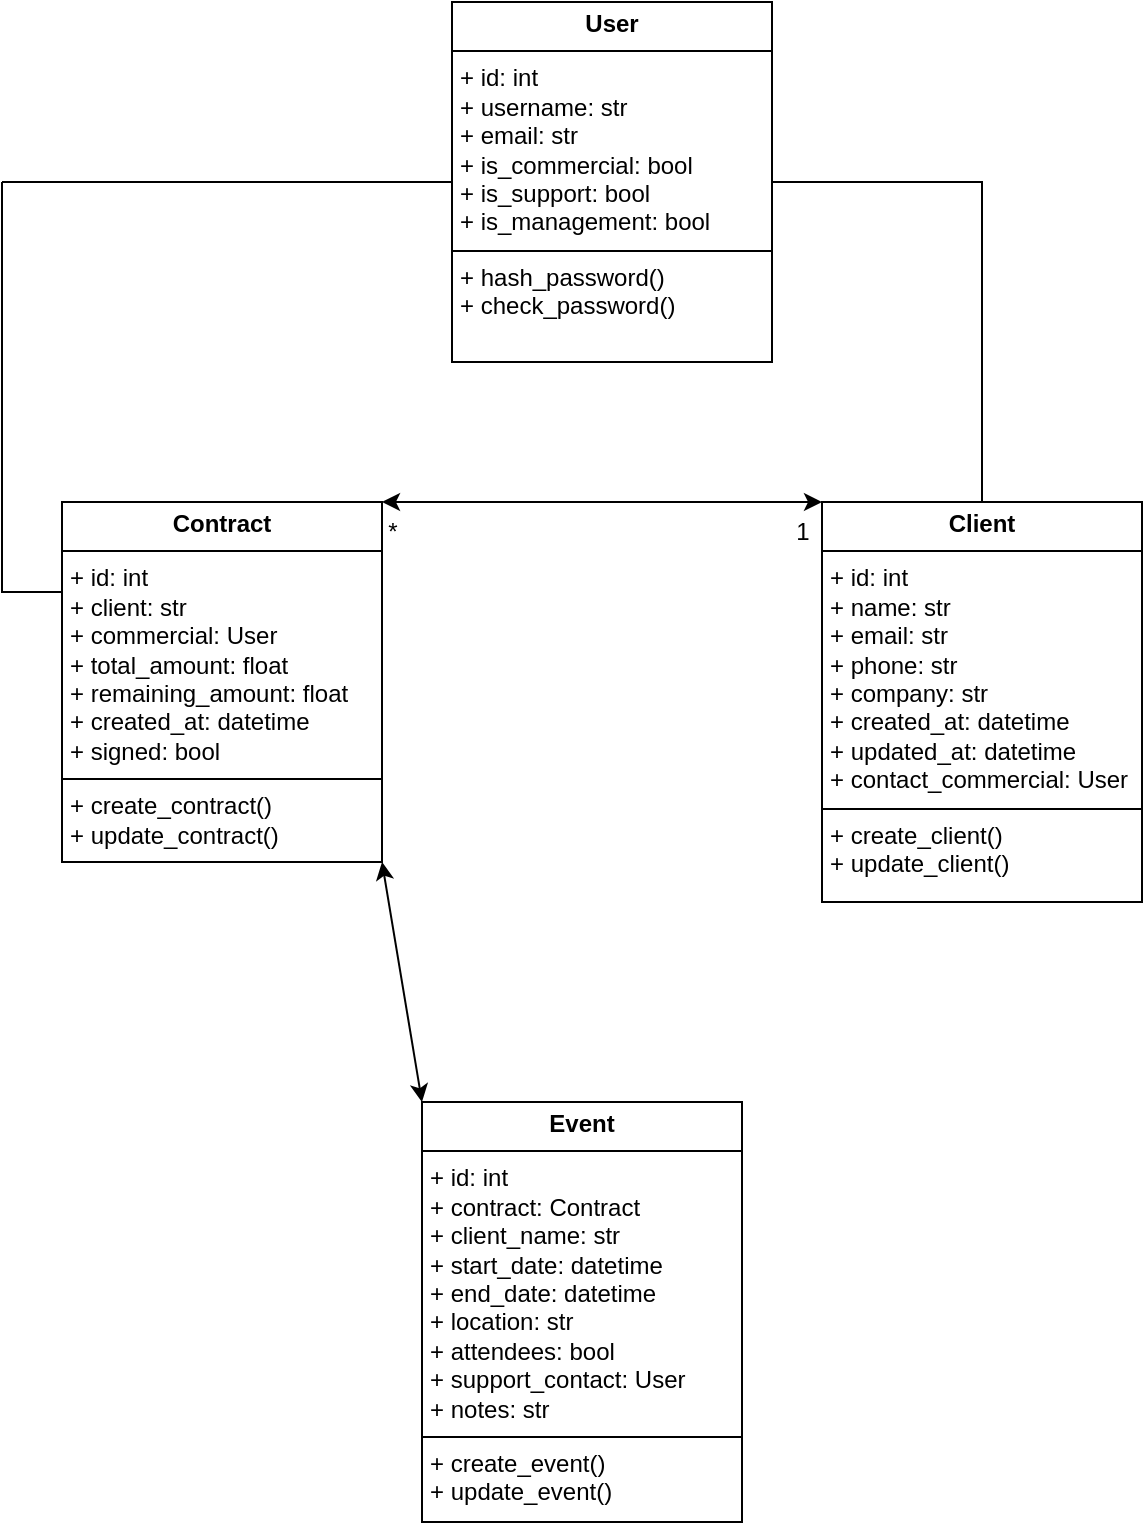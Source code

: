 <mxfile version="26.1.1">
  <diagram name="Page-1" id="2M1tRfpNBBglX-NNmwF5">
    <mxGraphModel dx="2074" dy="1197" grid="1" gridSize="10" guides="1" tooltips="1" connect="1" arrows="1" fold="1" page="1" pageScale="1" pageWidth="1169" pageHeight="827" math="0" shadow="0">
      <root>
        <mxCell id="0" />
        <mxCell id="1" parent="0" />
        <mxCell id="fpDSfz5XL7jFSQ9NY86C-1" value="&lt;p style=&quot;margin:0px;margin-top:4px;text-align:center;&quot;&gt;&lt;b&gt;User&lt;/b&gt;&lt;/p&gt;&lt;hr size=&quot;1&quot; style=&quot;border-style:solid;&quot;&gt;&lt;p style=&quot;margin:0px;margin-left:4px;&quot;&gt;+ id: int&lt;/p&gt;&lt;p style=&quot;margin:0px;margin-left:4px;&quot;&gt;+ username: str&lt;/p&gt;&lt;p style=&quot;margin:0px;margin-left:4px;&quot;&gt;+ email: str&lt;/p&gt;&lt;p style=&quot;margin:0px;margin-left:4px;&quot;&gt;+ is_commercial: bool&lt;/p&gt;&lt;p style=&quot;margin:0px;margin-left:4px;&quot;&gt;+ is_support: bool&lt;/p&gt;&lt;p style=&quot;margin:0px;margin-left:4px;&quot;&gt;+ is_management: bool&lt;/p&gt;&lt;hr size=&quot;1&quot; style=&quot;border-style:solid;&quot;&gt;&lt;p style=&quot;margin:0px;margin-left:4px;&quot;&gt;+ hash_password()&lt;/p&gt;&lt;p style=&quot;margin:0px;margin-left:4px;&quot;&gt;+ check_password()&lt;/p&gt;" style="verticalAlign=top;align=left;overflow=fill;html=1;whiteSpace=wrap;" parent="1" vertex="1">
          <mxGeometry x="425" y="30" width="160" height="180" as="geometry" />
        </mxCell>
        <mxCell id="fpDSfz5XL7jFSQ9NY86C-2" value="&lt;p style=&quot;margin:0px;margin-top:4px;text-align:center;&quot;&gt;&lt;b&gt;Client&lt;/b&gt;&lt;/p&gt;&lt;hr size=&quot;1&quot; style=&quot;border-style:solid;&quot;&gt;&lt;p style=&quot;margin:0px;margin-left:4px;&quot;&gt;+ id: int&lt;/p&gt;&lt;p style=&quot;margin:0px;margin-left:4px;&quot;&gt;+ name: str&lt;/p&gt;&lt;p style=&quot;margin:0px;margin-left:4px;&quot;&gt;+ email: str&lt;/p&gt;&lt;p style=&quot;margin:0px;margin-left:4px;&quot;&gt;+ phone: str&lt;/p&gt;&lt;p style=&quot;margin:0px;margin-left:4px;&quot;&gt;+ company: str&lt;/p&gt;&lt;p style=&quot;margin:0px;margin-left:4px;&quot;&gt;+ created_at: datetime&lt;/p&gt;&lt;p style=&quot;margin:0px;margin-left:4px;&quot;&gt;+ updated_at: datetime&lt;/p&gt;&lt;p style=&quot;margin:0px;margin-left:4px;&quot;&gt;+ contact_commercial: User&lt;/p&gt;&lt;hr size=&quot;1&quot; style=&quot;border-style:solid;&quot;&gt;&lt;p style=&quot;margin:0px;margin-left:4px;&quot;&gt;+ create_client()&lt;/p&gt;&lt;p style=&quot;margin:0px;margin-left:4px;&quot;&gt;+ update_client()&lt;/p&gt;" style="verticalAlign=top;align=left;overflow=fill;html=1;whiteSpace=wrap;" parent="1" vertex="1">
          <mxGeometry x="610" y="280" width="160" height="200" as="geometry" />
        </mxCell>
        <mxCell id="fpDSfz5XL7jFSQ9NY86C-3" value="&lt;p style=&quot;margin:0px;margin-top:4px;text-align:center;&quot;&gt;&lt;b&gt;Contract&lt;/b&gt;&lt;/p&gt;&lt;hr size=&quot;1&quot; style=&quot;border-style:solid;&quot;&gt;&lt;p style=&quot;margin:0px;margin-left:4px;&quot;&gt;+ id: int&lt;/p&gt;&lt;p style=&quot;margin:0px;margin-left:4px;&quot;&gt;+ client: str&lt;/p&gt;&lt;p style=&quot;margin:0px;margin-left:4px;&quot;&gt;+ commercial: User&lt;/p&gt;&lt;p style=&quot;margin:0px;margin-left:4px;&quot;&gt;+ total_amount: float&lt;/p&gt;&lt;p style=&quot;margin:0px;margin-left:4px;&quot;&gt;+ remaining_amount: float&lt;/p&gt;&lt;p style=&quot;margin:0px;margin-left:4px;&quot;&gt;+ created_at: datetime&lt;/p&gt;&lt;p style=&quot;margin:0px;margin-left:4px;&quot;&gt;+ signed: bool&lt;/p&gt;&lt;hr size=&quot;1&quot; style=&quot;border-style:solid;&quot;&gt;&lt;p style=&quot;margin:0px;margin-left:4px;&quot;&gt;+ create_contract()&lt;/p&gt;&lt;p style=&quot;margin:0px;margin-left:4px;&quot;&gt;+ update_contract()&lt;/p&gt;" style="verticalAlign=top;align=left;overflow=fill;html=1;whiteSpace=wrap;" parent="1" vertex="1">
          <mxGeometry x="230" y="280" width="160" height="180" as="geometry" />
        </mxCell>
        <mxCell id="fpDSfz5XL7jFSQ9NY86C-4" value="&lt;p style=&quot;margin:0px;margin-top:4px;text-align:center;&quot;&gt;&lt;b&gt;Event&lt;/b&gt;&lt;/p&gt;&lt;hr size=&quot;1&quot; style=&quot;border-style:solid;&quot;&gt;&lt;p style=&quot;margin:0px;margin-left:4px;&quot;&gt;+ id: int&lt;/p&gt;&lt;p style=&quot;margin:0px;margin-left:4px;&quot;&gt;+ contract: Contract&lt;/p&gt;&lt;p style=&quot;margin:0px;margin-left:4px;&quot;&gt;+ client_name: str&lt;/p&gt;&lt;p style=&quot;margin:0px;margin-left:4px;&quot;&gt;+ start_date: datetime&lt;/p&gt;&lt;p style=&quot;margin:0px;margin-left:4px;&quot;&gt;+ end_date: datetime&lt;/p&gt;&lt;p style=&quot;margin:0px;margin-left:4px;&quot;&gt;+ location: str&lt;/p&gt;&lt;p style=&quot;margin:0px;margin-left:4px;&quot;&gt;+ attendees: bool&lt;/p&gt;&lt;p style=&quot;margin:0px;margin-left:4px;&quot;&gt;+ support_contact: User&lt;/p&gt;&lt;p style=&quot;margin:0px;margin-left:4px;&quot;&gt;+ notes: str&lt;/p&gt;&lt;hr size=&quot;1&quot; style=&quot;border-style:solid;&quot;&gt;&lt;p style=&quot;margin:0px;margin-left:4px;&quot;&gt;+ create_event()&lt;/p&gt;&lt;p style=&quot;margin:0px;margin-left:4px;&quot;&gt;+ update_event()&lt;/p&gt;" style="verticalAlign=top;align=left;overflow=fill;html=1;whiteSpace=wrap;" parent="1" vertex="1">
          <mxGeometry x="410" y="580" width="160" height="210" as="geometry" />
        </mxCell>
        <mxCell id="fpDSfz5XL7jFSQ9NY86C-5" value="" style="endArrow=classic;startArrow=classic;html=1;rounded=0;exitX=1;exitY=0;exitDx=0;exitDy=0;entryX=0;entryY=0;entryDx=0;entryDy=0;" parent="1" source="fpDSfz5XL7jFSQ9NY86C-3" target="fpDSfz5XL7jFSQ9NY86C-2" edge="1">
          <mxGeometry width="50" height="50" relative="1" as="geometry">
            <mxPoint x="364" y="590" as="sourcePoint" />
            <mxPoint x="414" y="540" as="targetPoint" />
          </mxGeometry>
        </mxCell>
        <mxCell id="fpDSfz5XL7jFSQ9NY86C-7" value="1" style="text;html=1;align=center;verticalAlign=middle;resizable=0;points=[];autosize=1;strokeColor=none;fillColor=none;" parent="1" vertex="1">
          <mxGeometry x="585" y="280" width="30" height="30" as="geometry" />
        </mxCell>
        <mxCell id="fpDSfz5XL7jFSQ9NY86C-9" value="*" style="text;html=1;align=center;verticalAlign=middle;resizable=0;points=[];autosize=1;strokeColor=none;fillColor=none;" parent="1" vertex="1">
          <mxGeometry x="380" y="280" width="30" height="30" as="geometry" />
        </mxCell>
        <mxCell id="fds5vfITwVXa5QTFua83-3" value="" style="endArrow=classic;startArrow=classic;html=1;rounded=0;exitX=0;exitY=0;exitDx=0;exitDy=0;entryX=1;entryY=1;entryDx=0;entryDy=0;" parent="1" source="fpDSfz5XL7jFSQ9NY86C-4" target="fpDSfz5XL7jFSQ9NY86C-3" edge="1">
          <mxGeometry width="50" height="50" relative="1" as="geometry">
            <mxPoint x="320" y="590" as="sourcePoint" />
            <mxPoint x="360" y="490" as="targetPoint" />
          </mxGeometry>
        </mxCell>
        <mxCell id="fds5vfITwVXa5QTFua83-5" value="" style="endArrow=none;html=1;rounded=0;entryX=0;entryY=0.5;entryDx=0;entryDy=0;" parent="1" target="fpDSfz5XL7jFSQ9NY86C-1" edge="1">
          <mxGeometry width="50" height="50" relative="1" as="geometry">
            <mxPoint x="200" y="120" as="sourcePoint" />
            <mxPoint x="630" y="290" as="targetPoint" />
          </mxGeometry>
        </mxCell>
        <mxCell id="fds5vfITwVXa5QTFua83-6" value="" style="endArrow=none;html=1;rounded=0;entryX=0;entryY=0.25;entryDx=0;entryDy=0;" parent="1" target="fpDSfz5XL7jFSQ9NY86C-3" edge="1">
          <mxGeometry width="50" height="50" relative="1" as="geometry">
            <mxPoint x="200" y="120" as="sourcePoint" />
            <mxPoint x="200" y="260" as="targetPoint" />
            <Array as="points">
              <mxPoint x="200" y="260" />
              <mxPoint x="200" y="325" />
            </Array>
          </mxGeometry>
        </mxCell>
        <mxCell id="fds5vfITwVXa5QTFua83-10" value="" style="endArrow=none;html=1;rounded=0;entryX=0.5;entryY=0;entryDx=0;entryDy=0;exitX=1;exitY=0.5;exitDx=0;exitDy=0;" parent="1" source="fpDSfz5XL7jFSQ9NY86C-1" target="fpDSfz5XL7jFSQ9NY86C-2" edge="1">
          <mxGeometry width="50" height="50" relative="1" as="geometry">
            <mxPoint x="700" y="17.5" as="sourcePoint" />
            <mxPoint x="730" y="222.5" as="targetPoint" />
            <Array as="points">
              <mxPoint x="690" y="120" />
            </Array>
          </mxGeometry>
        </mxCell>
      </root>
    </mxGraphModel>
  </diagram>
</mxfile>
